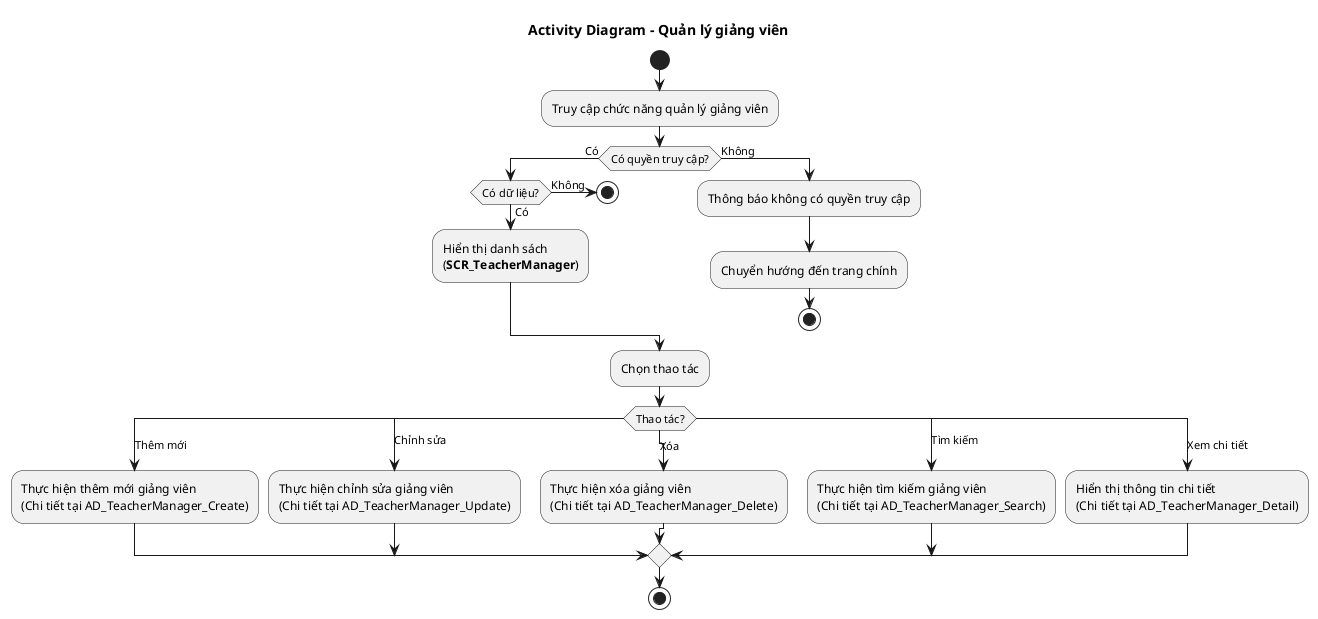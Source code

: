 @startuml AD_TeacherManager
!pragma layout smetana
title Activity Diagram - Quản lý giảng viên

start
:Truy cập chức năng quản lý giảng viên;

if (Có quyền truy cập?) then (Có)
  if (Có dữ liệu?) then (Có)
    :Hiển thị danh sách\n(**SCR_TeacherManager**);
  else (Không)
    stop
  endif
else (Không)
  :Thông báo không có quyền truy cập;
  :Chuyển hướng đến trang chính;
  stop
endif

:Chọn thao tác;

switch (Thao tác?)
case (Thêm mới)
  :Thực hiện thêm mới giảng viên
  (Chi tiết tại AD_TeacherManager_Create);

case (Chỉnh sửa)
  :Thực hiện chỉnh sửa giảng viên
  (Chi tiết tại AD_TeacherManager_Update);

case (Xóa)
  :Thực hiện xóa giảng viên
  (Chi tiết tại AD_TeacherManager_Delete);

case (Tìm kiếm)
  :Thực hiện tìm kiếm giảng viên
  (Chi tiết tại AD_TeacherManager_Search);

case (Xem chi tiết)
  :Hiển thị thông tin chi tiết
  (Chi tiết tại AD_TeacherManager_Detail);
  
endswitch
stop

@enduml
